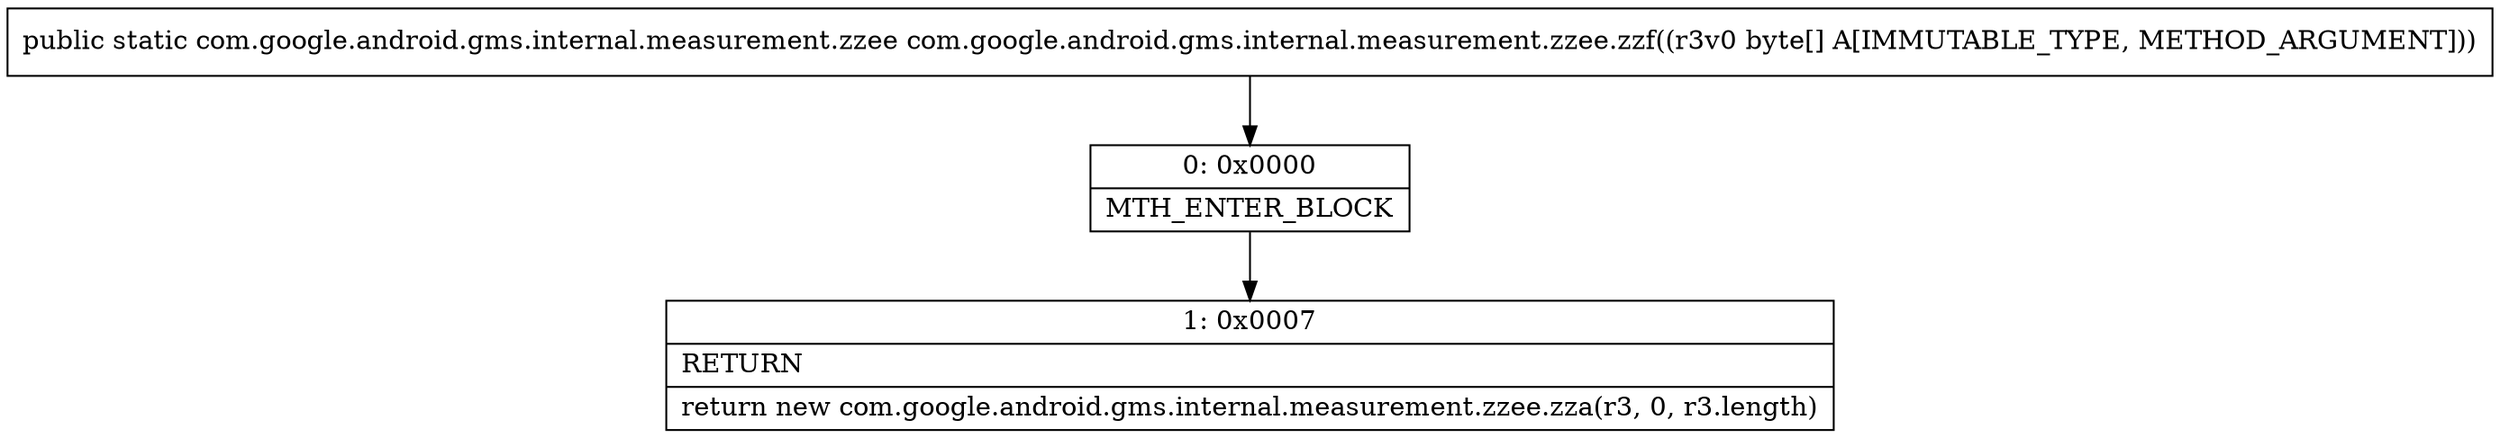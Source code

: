 digraph "CFG forcom.google.android.gms.internal.measurement.zzee.zzf([B)Lcom\/google\/android\/gms\/internal\/measurement\/zzee;" {
Node_0 [shape=record,label="{0\:\ 0x0000|MTH_ENTER_BLOCK\l}"];
Node_1 [shape=record,label="{1\:\ 0x0007|RETURN\l|return new com.google.android.gms.internal.measurement.zzee.zza(r3, 0, r3.length)\l}"];
MethodNode[shape=record,label="{public static com.google.android.gms.internal.measurement.zzee com.google.android.gms.internal.measurement.zzee.zzf((r3v0 byte[] A[IMMUTABLE_TYPE, METHOD_ARGUMENT])) }"];
MethodNode -> Node_0;
Node_0 -> Node_1;
}

